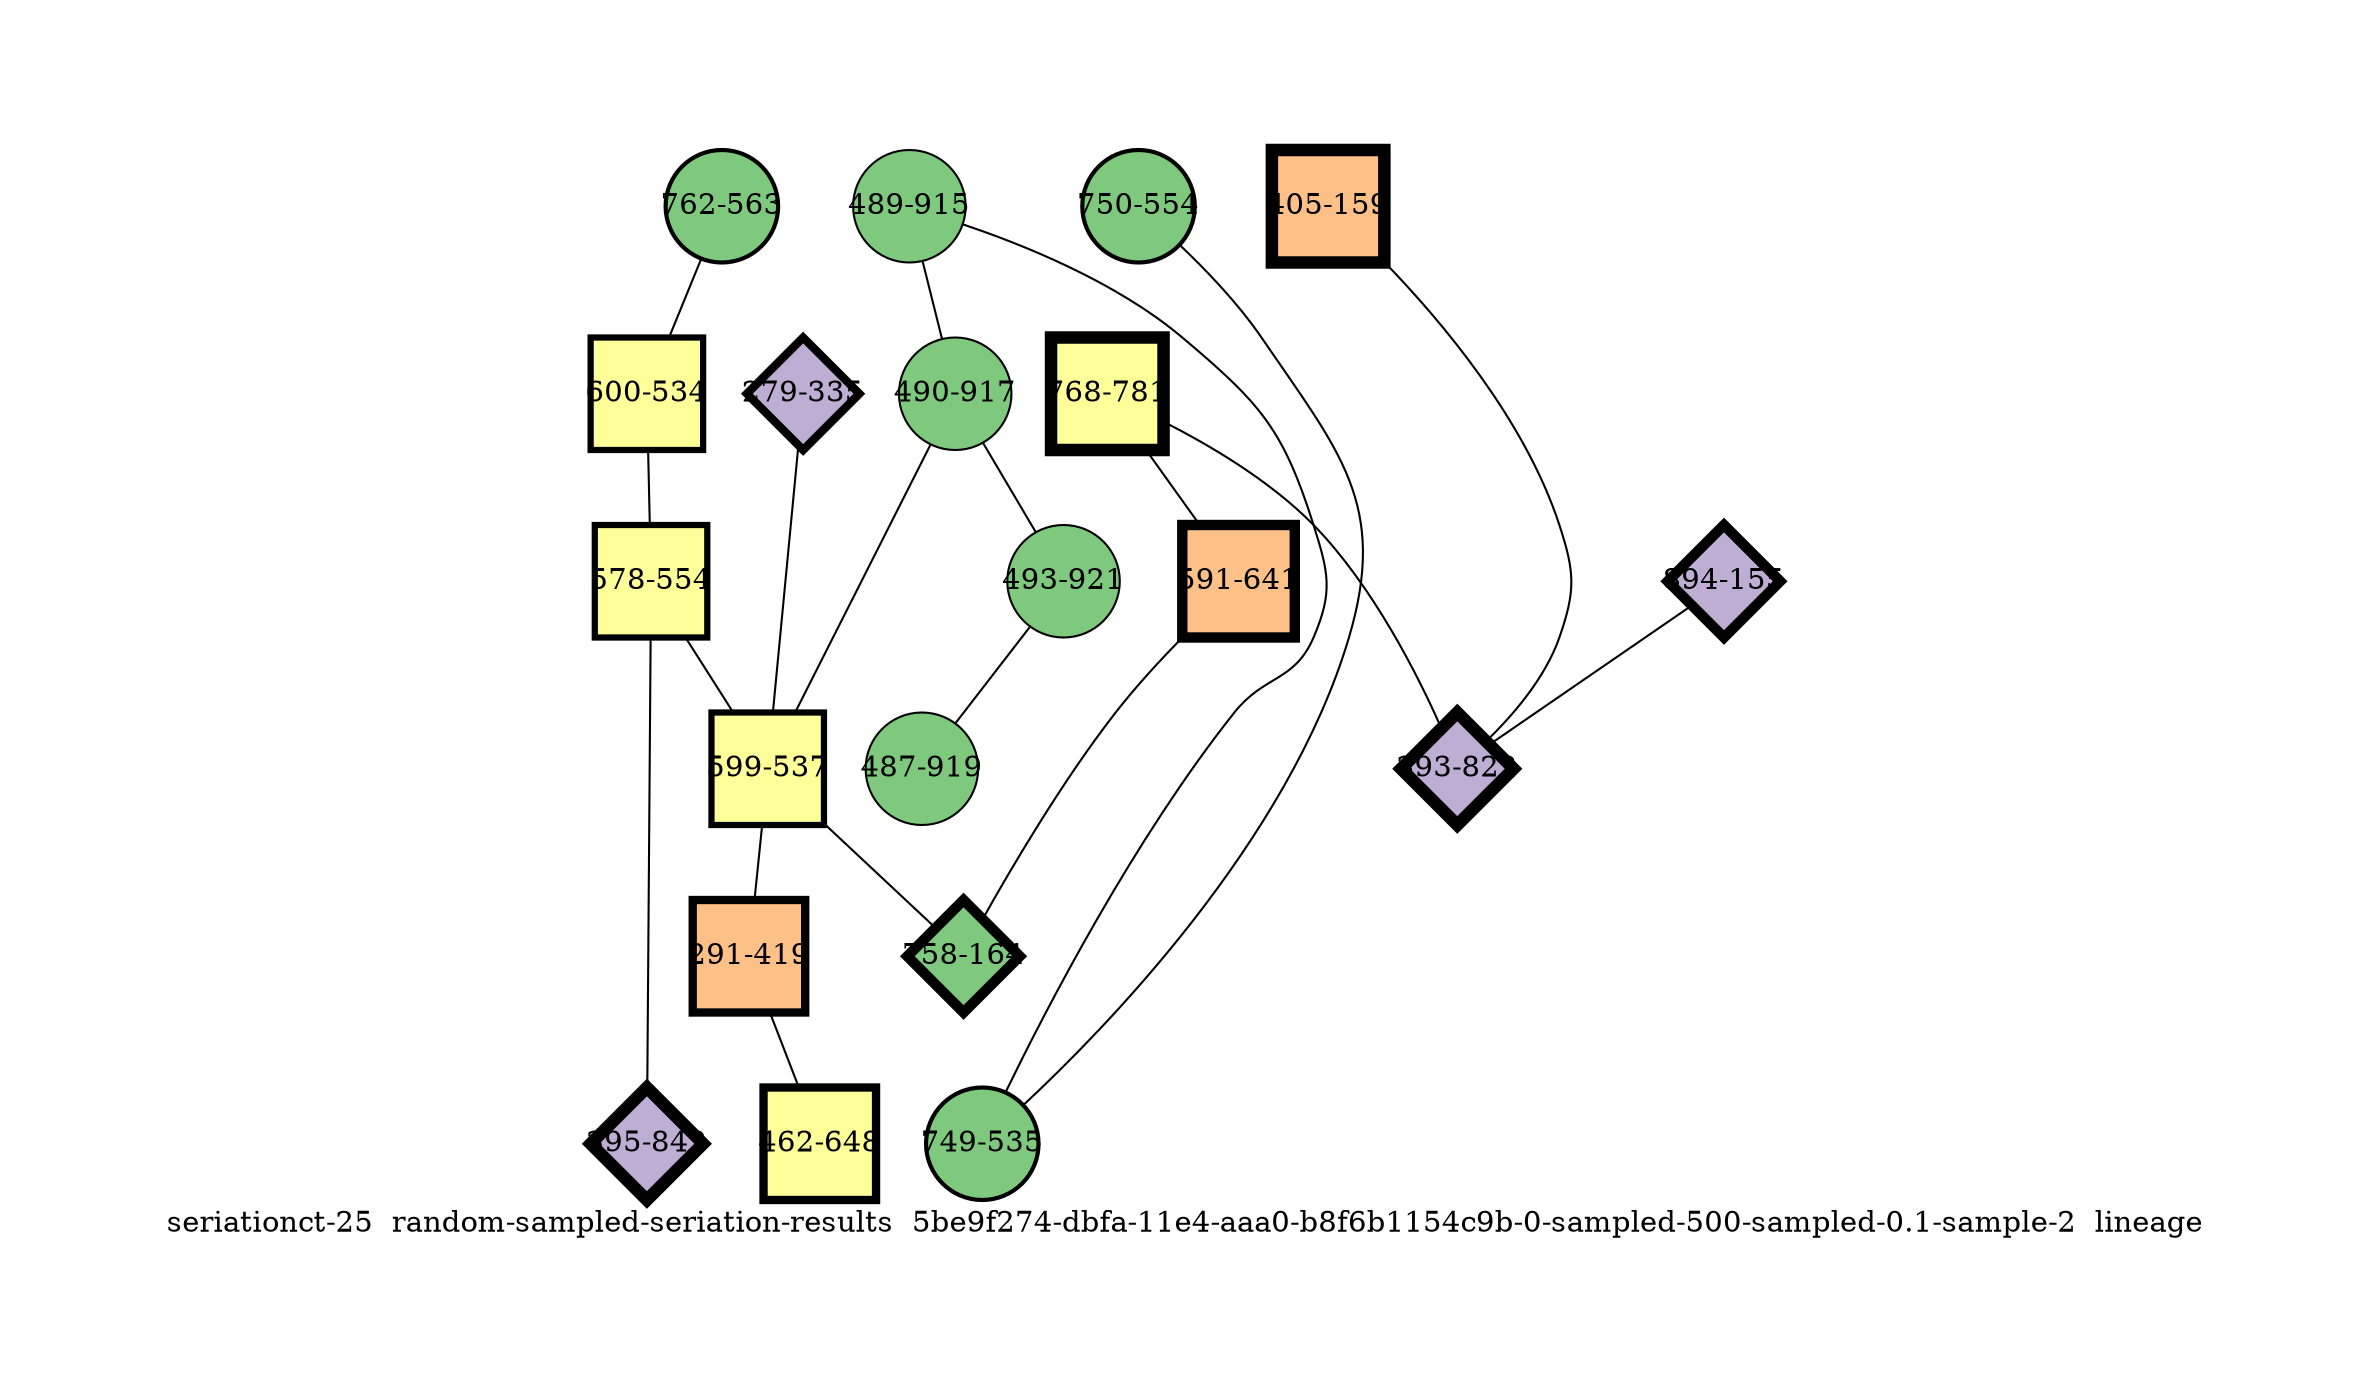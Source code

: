 strict graph "seriationct-25  random-sampled-seriation-results  5be9f274-dbfa-11e4-aaa0-b8f6b1154c9b-0-sampled-500-sampled-0.1-sample-2  lineage" {
labelloc=b;
ratio=auto;
pad="1.0";
label="seriationct-25  random-sampled-seriation-results  5be9f274-dbfa-11e4-aaa0-b8f6b1154c9b-0-sampled-500-sampled-0.1-sample-2  lineage";
node [width="0.75", style=filled, fixedsize=true, height="0.75", shape=circle, label=""];
0 [xCoordinate="781.0", appears_in_slice=6, yCoordinate="768.0", colorscheme=accent6, lineage_id=1, short_label="768-781", label="768-781", shape=square, cluster_id=3, fillcolor=4, size="500.0", id=0, penwidth="6.0"];
1 [xCoordinate="335.0", appears_in_slice=4, yCoordinate="279.0", colorscheme=accent6, lineage_id=2, short_label="279-335", label="279-335", shape=diamond, cluster_id=1, fillcolor=2, size="500.0", id=1, penwidth="4.0"];
2 [xCoordinate="554.0", appears_in_slice=2, yCoordinate="750.0", colorscheme=accent6, lineage_id=0, short_label="750-554", label="750-554", shape=circle, cluster_id=0, fillcolor=1, size="500.0", id=2, penwidth="2.0"];
3 [xCoordinate="563.0", appears_in_slice=2, yCoordinate="762.0", colorscheme=accent6, lineage_id=0, short_label="762-563", label="762-563", shape=circle, cluster_id=0, fillcolor=1, size="500.0", id=19, penwidth="2.0"];
4 [xCoordinate="641.0", appears_in_slice=5, yCoordinate="591.0", colorscheme=accent6, lineage_id=1, short_label="591-641", label="591-641", shape=square, cluster_id=2, fillcolor=3, size="500.0", id=4, penwidth="5.0"];
5 [xCoordinate="915.0", appears_in_slice=1, yCoordinate="489.0", colorscheme=accent6, lineage_id=0, short_label="489-915", label="489-915", shape=circle, cluster_id=0, fillcolor=1, size="500.0", id=5, penwidth="1.0"];
6 [xCoordinate="159.0", appears_in_slice=6, yCoordinate="405.0", colorscheme=accent6, lineage_id=1, short_label="405-159", label="405-159", shape=square, cluster_id=2, fillcolor=3, size="500.0", id=7, penwidth="6.0"];
7 [xCoordinate="534.0", appears_in_slice=3, yCoordinate="600.0", colorscheme=accent6, lineage_id=1, short_label="600-534", label="600-534", shape=square, cluster_id=3, fillcolor=4, size="500.0", id=8, penwidth="3.0"];
8 [xCoordinate="554.0", appears_in_slice=3, yCoordinate="578.0", colorscheme=accent6, lineage_id=1, short_label="578-554", label="578-554", shape=square, cluster_id=3, fillcolor=4, size="500.0", id=9, penwidth="3.0"];
9 [xCoordinate="917.0", appears_in_slice=1, yCoordinate="490.0", colorscheme=accent6, lineage_id=0, short_label="490-917", label="490-917", shape=circle, cluster_id=0, fillcolor=1, size="500.0", id=10, penwidth="1.0"];
10 [xCoordinate="537.0", appears_in_slice=3, yCoordinate="599.0", colorscheme=accent6, lineage_id=1, short_label="599-537", label="599-537", shape=square, cluster_id=3, fillcolor=4, size="500.0", id=11, penwidth="3.0"];
11 [xCoordinate="164.0", appears_in_slice=5, yCoordinate="758.0", colorscheme=accent6, lineage_id=2, short_label="758-164", label="758-164", shape=diamond, cluster_id=0, fillcolor=1, size="500.0", id=12, penwidth="5.0"];
12 [xCoordinate="155.0", appears_in_slice=5, yCoordinate="894.0", colorscheme=accent6, lineage_id=2, short_label="894-155", label="894-155", shape=diamond, cluster_id=1, fillcolor=2, size="500.0", id=13, penwidth="5.0"];
13 [xCoordinate="842.0", appears_in_slice=6, yCoordinate="395.0", colorscheme=accent6, lineage_id=2, short_label="395-842", label="395-842", shape=diamond, cluster_id=1, fillcolor=2, size="500.0", id=6, penwidth="6.0"];
14 [xCoordinate="419.0", appears_in_slice=4, yCoordinate="291.0", colorscheme=accent6, lineage_id=1, short_label="291-419", label="291-419", shape=square, cluster_id=2, fillcolor=3, size="500.0", id=16, penwidth="4.0"];
15 [xCoordinate="921.0", appears_in_slice=1, yCoordinate="493.0", colorscheme=accent6, lineage_id=0, short_label="493-921", label="493-921", shape=circle, cluster_id=0, fillcolor=1, size="500.0", id=14, penwidth="1.0"];
16 [xCoordinate="919.0", appears_in_slice=1, yCoordinate="487.0", colorscheme=accent6, lineage_id=0, short_label="487-919", label="487-919", shape=circle, cluster_id=0, fillcolor=1, size="500.0", id=15, penwidth="1.0"];
17 [xCoordinate="648.0", appears_in_slice=4, yCoordinate="462.0", colorscheme=accent6, lineage_id=1, short_label="462-648", label="462-648", shape=square, cluster_id=3, fillcolor=4, size="500.0", id=18, penwidth="4.0"];
18 [xCoordinate="535.0", appears_in_slice=2, yCoordinate="749.0", colorscheme=accent6, lineage_id=0, short_label="749-535", label="749-535", shape=circle, cluster_id=0, fillcolor=1, size="500.0", id=17, penwidth="2.0"];
19 [xCoordinate="822.0", appears_in_slice=6, yCoordinate="393.0", colorscheme=accent6, lineage_id=2, short_label="393-822", label="393-822", shape=diamond, cluster_id=1, fillcolor=2, size="500.0", id=3, penwidth="6.0"];
0 -- 19  [inverseweight="17.6998081351", weight="0.0564977875673"];
0 -- 4  [inverseweight="2.84550588543", weight="0.351431358874"];
1 -- 10  [inverseweight="3.19373110964", weight="0.313113397989"];
2 -- 18  [inverseweight="18.8712839024", weight="0.052990565198"];
3 -- 7  [inverseweight="1.30240134123", weight="0.767812477106"];
4 -- 11  [inverseweight="1.85360712589", weight="0.539488646776"];
5 -- 9  [inverseweight="1.75374913871", weight="0.570206979964"];
5 -- 18  [inverseweight="3.67607311047", weight="0.272029410175"];
6 -- 19  [inverseweight="3.77705563647", weight="0.264756491894"];
7 -- 8  [inverseweight="2.16156729985", weight="0.462627279784"];
8 -- 10  [inverseweight="2.35034665469", weight="0.425469152818"];
8 -- 13  [inverseweight="1.18046725153", weight="0.847122187173"];
9 -- 10  [inverseweight="1.82290034846", weight="0.548576339264"];
9 -- 15  [inverseweight="13.4498048447", weight="0.0743505211818"];
10 -- 11  [inverseweight="2.26851287836", weight="0.440817422523"];
10 -- 14  [inverseweight="1.25342811346", weight="0.797812007932"];
12 -- 19  [inverseweight="4.68621878719", weight="0.213391658694"];
14 -- 17  [inverseweight="42.5628265379", weight="0.0234946802489"];
15 -- 16  [inverseweight="65.6532164299", weight="0.0152315462117"];
}
